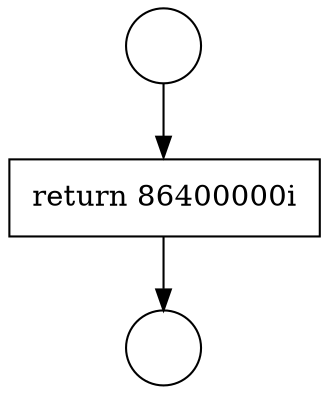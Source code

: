 digraph {
  node21523 [shape=circle label=" " color="black" fillcolor="white" style=filled]
  node21525 [shape=none, margin=0, label=<<font color="black">
    <table border="0" cellborder="1" cellspacing="0" cellpadding="10">
      <tr><td align="left">return 86400000i</td></tr>
    </table>
  </font>> color="black" fillcolor="white" style=filled]
  node21524 [shape=circle label=" " color="black" fillcolor="white" style=filled]
  node21523 -> node21525 [ color="black"]
  node21525 -> node21524 [ color="black"]
}
